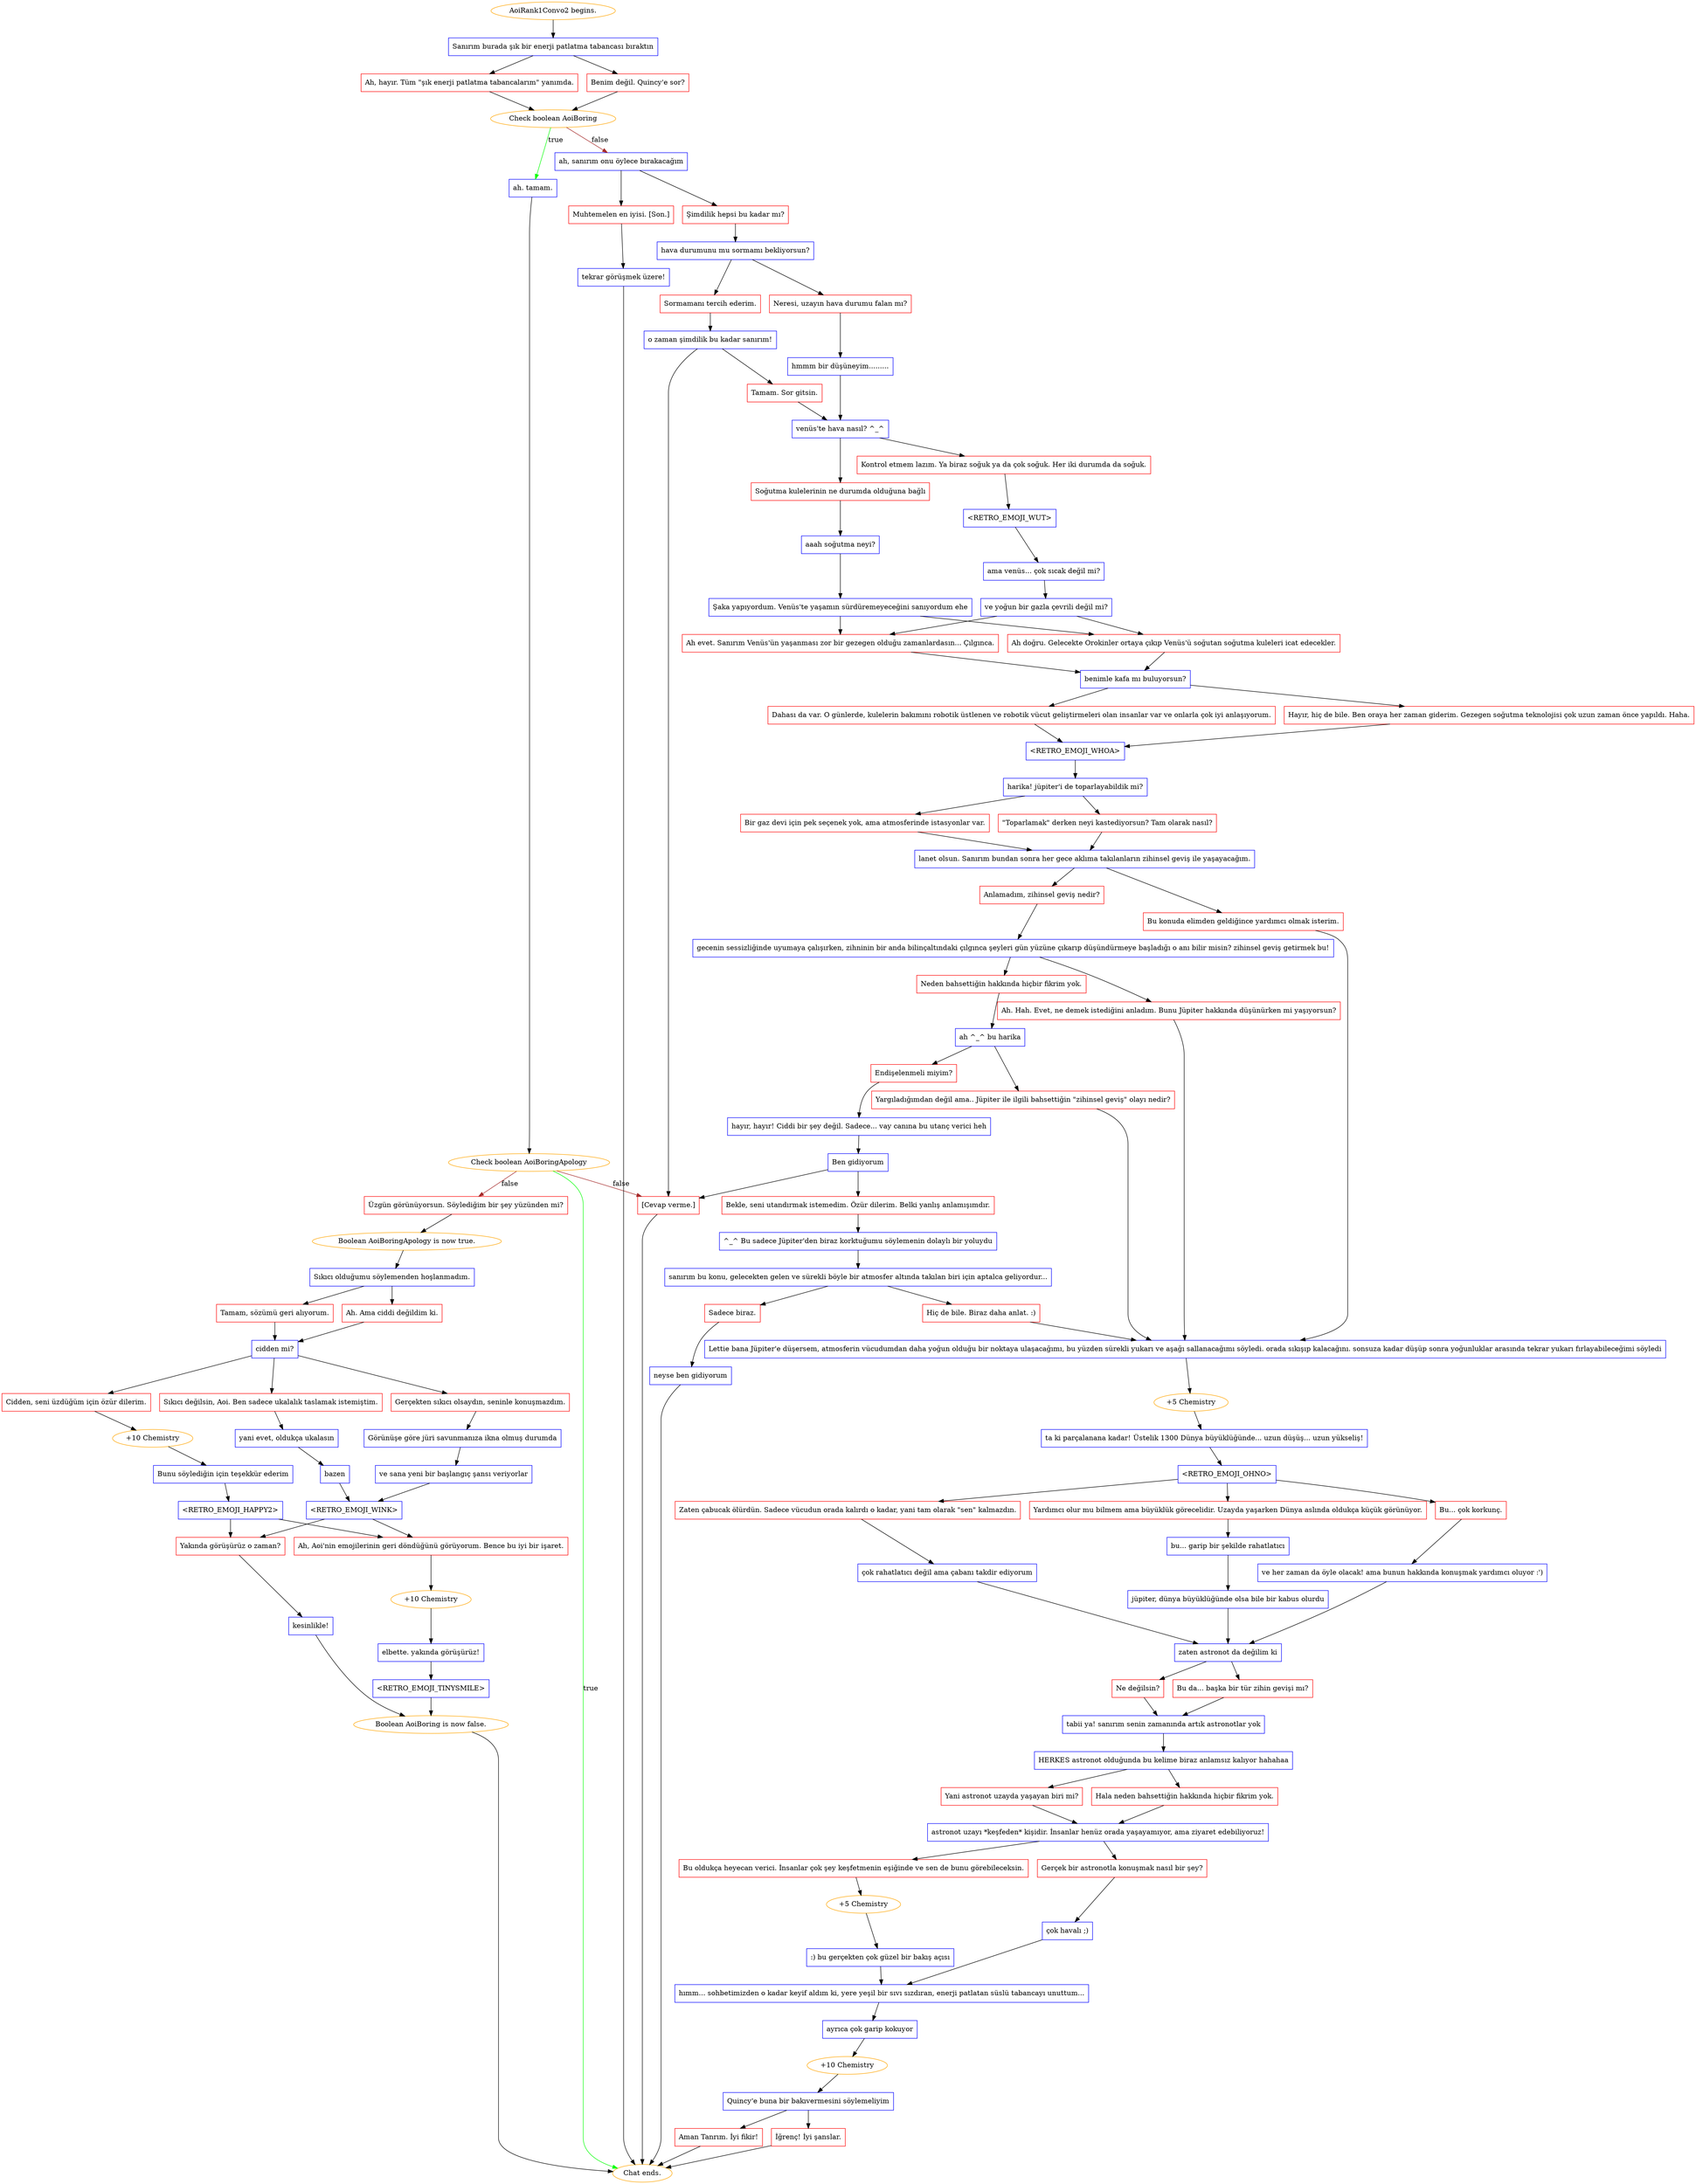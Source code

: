 digraph {
	"AoiRank1Convo2 begins." [color=orange];
		"AoiRank1Convo2 begins." -> j2555741997;
	j2555741997 [label="Sanırım burada şık bir enerji patlatma tabancası bıraktın",shape=box,color=blue];
		j2555741997 -> j3580057311;
		j2555741997 -> j2087312121;
	j3580057311 [label="Ah, hayır. Tüm \"şık enerji patlatma tabancalarım\" yanımda.",shape=box,color=red];
		j3580057311 -> j1717996206;
	j2087312121 [label="Benim değil. Quincy'e sor?",shape=box,color=red];
		j2087312121 -> j1717996206;
	j1717996206 [label="Check boolean AoiBoring",color=orange];
		j1717996206 -> j3102555099 [label=true,color=green];
		j1717996206 -> j3823079262 [label=false,color=brown];
	j3102555099 [label="ah. tamam.",shape=box,color=blue];
		j3102555099 -> j2507467571;
	j3823079262 [label="ah, sanırım onu öylece bırakacağım",shape=box,color=blue];
		j3823079262 -> j1826010075;
		j3823079262 -> j1146453789;
	j2507467571 [label="Check boolean AoiBoringApology",color=orange];
		j2507467571 -> "Chat ends." [label=true,color=green];
		j2507467571 -> j3442920174 [label=false,color=brown];
		j2507467571 -> j2482094916 [label=false,color=brown];
	j1826010075 [label="Şimdilik hepsi bu kadar mı?",shape=box,color=red];
		j1826010075 -> j3316705758;
	j1146453789 [label="Muhtemelen en iyisi. [Son.]",shape=box,color=red];
		j1146453789 -> j4803292;
	"Chat ends." [color=orange];
	j3442920174 [label="Üzgün görünüyorsun. Söylediğim bir şey yüzünden mi?",shape=box,color=red];
		j3442920174 -> j2292031527;
	j2482094916 [label="[Cevap verme.]",shape=box,color=red];
		j2482094916 -> "Chat ends.";
	j3316705758 [label="hava durumunu mu sormamı bekliyorsun?",shape=box,color=blue];
		j3316705758 -> j1877837151;
		j3316705758 -> j2137758852;
	j4803292 [label="tekrar görüşmek üzere!",shape=box,color=blue];
		j4803292 -> "Chat ends.";
	j2292031527 [label="Boolean AoiBoringApology is now true.",color=orange];
		j2292031527 -> j3994721482;
	j1877837151 [label="Neresi, uzayın hava durumu falan mı?",shape=box,color=red];
		j1877837151 -> j2687321739;
	j2137758852 [label="Sormamanı tercih ederim.",shape=box,color=red];
		j2137758852 -> j661654563;
	j3994721482 [label="Sıkıcı olduğumu söylemenden hoşlanmadım.",shape=box,color=blue];
		j3994721482 -> j1678987277;
		j3994721482 -> j1377284919;
	j2687321739 [label="hmmm bir düşüneyim.........",shape=box,color=blue];
		j2687321739 -> j565468772;
	j661654563 [label="o zaman şimdilik bu kadar sanırım!",shape=box,color=blue];
		j661654563 -> j2283591061;
		j661654563 -> j2482094916;
	j1678987277 [label="Ah. Ama ciddi değildim ki.",shape=box,color=red];
		j1678987277 -> j960304605;
	j1377284919 [label="Tamam, sözümü geri alıyorum.",shape=box,color=red];
		j1377284919 -> j960304605;
	j565468772 [label="venüs'te hava nasıl? ^_^",shape=box,color=blue];
		j565468772 -> j1785372262;
		j565468772 -> j3345614174;
	j2283591061 [label="Tamam. Sor gitsin.",shape=box,color=red];
		j2283591061 -> j565468772;
	j960304605 [label="cidden mi?",shape=box,color=blue];
		j960304605 -> j3898768680;
		j960304605 -> j920788081;
		j960304605 -> j3644657972;
	j1785372262 [label="Soğutma kulelerinin ne durumda olduğuna bağlı",shape=box,color=red];
		j1785372262 -> j994943837;
	j3345614174 [label="Kontrol etmem lazım. Ya biraz soğuk ya da çok soğuk. Her iki durumda da soğuk.",shape=box,color=red];
		j3345614174 -> j2752929970;
	j3898768680 [label="Cidden, seni üzdüğüm için özür dilerim.",shape=box,color=red];
		j3898768680 -> j2966869264;
	j920788081 [label="Sıkıcı değilsin, Aoi. Ben sadece ukalalık taslamak istemiştim.",shape=box,color=red];
		j920788081 -> j1991769380;
	j3644657972 [label="Gerçekten sıkıcı olsaydın, seninle konuşmazdım.",shape=box,color=red];
		j3644657972 -> j1238567132;
	j994943837 [label="aaah soğutma neyi?",shape=box,color=blue];
		j994943837 -> j3647631231;
	j2752929970 [label="<RETRO_EMOJI_WUT>",shape=box,color=blue];
		j2752929970 -> j2809780870;
	j2966869264 [label="+10 Chemistry",color=orange];
		j2966869264 -> j976382641;
	j1991769380 [label="yani evet, oldukça ukalasın",shape=box,color=blue];
		j1991769380 -> j3877834839;
	j1238567132 [label="Görünüşe göre jüri savunmanıza ikna olmuş durumda",shape=box,color=blue];
		j1238567132 -> j3203489210;
	j3647631231 [label="Şaka yapıyordum. Venüs'te yaşamın sürdüremeyeceğini sanıyordum ehe",shape=box,color=blue];
		j3647631231 -> j2418257269;
		j3647631231 -> j1100640215;
	j2809780870 [label="ama venüs... çok sıcak değil mi?",shape=box,color=blue];
		j2809780870 -> j149750812;
	j976382641 [label="Bunu söylediğin için teşekkür ederim",shape=box,color=blue];
		j976382641 -> j2657560192;
	j3877834839 [label="bazen",shape=box,color=blue];
		j3877834839 -> j3097585450;
	j3203489210 [label="ve sana yeni bir başlangıç şansı veriyorlar",shape=box,color=blue];
		j3203489210 -> j3097585450;
	j2418257269 [label="Ah evet. Sanırım Venüs'ün yaşanması zor bir gezegen olduğu zamanlardasın... Çılgınca.",shape=box,color=red];
		j2418257269 -> j2325101964;
	j1100640215 [label="Ah doğru. Gelecekte Orokinler ortaya çıkıp Venüs'ü soğutan soğutma kuleleri icat edecekler.",shape=box,color=red];
		j1100640215 -> j2325101964;
	j149750812 [label="ve yoğun bir gazla çevrili değil mi?",shape=box,color=blue];
		j149750812 -> j2418257269;
		j149750812 -> j1100640215;
	j2657560192 [label="<RETRO_EMOJI_HAPPY2>",shape=box,color=blue];
		j2657560192 -> j1009603135;
		j2657560192 -> j2393634203;
	j3097585450 [label="<RETRO_EMOJI_WINK>",shape=box,color=blue];
		j3097585450 -> j1009603135;
		j3097585450 -> j2393634203;
	j2325101964 [label="benimle kafa mı buluyorsun?",shape=box,color=blue];
		j2325101964 -> j2228784915;
		j2325101964 -> j3578550039;
	j1009603135 [label="Yakında görüşürüz o zaman?",shape=box,color=red];
		j1009603135 -> j2912027951;
	j2393634203 [label="Ah, Aoi'nin emojilerinin geri döndüğünü görüyorum. Bence bu iyi bir işaret.",shape=box,color=red];
		j2393634203 -> j1173977084;
	j2228784915 [label="Dahası da var. O günlerde, kulelerin bakımını robotik üstlenen ve robotik vücut geliştirmeleri olan insanlar var ve onlarla çok iyi anlaşıyorum.",shape=box,color=red];
		j2228784915 -> j3797856029;
	j3578550039 [label="Hayır, hiç de bile. Ben oraya her zaman giderim. Gezegen soğutma teknolojisi çok uzun zaman önce yapıldı. Haha.",shape=box,color=red];
		j3578550039 -> j3797856029;
	j2912027951 [label="kesinlikle!",shape=box,color=blue];
		j2912027951 -> j2581611291;
	j1173977084 [label="+10 Chemistry",color=orange];
		j1173977084 -> j3342472452;
	j3797856029 [label="<RETRO_EMOJI_WHOA>",shape=box,color=blue];
		j3797856029 -> j2853148368;
	j2581611291 [label="Boolean AoiBoring is now false.",color=orange];
		j2581611291 -> "Chat ends.";
	j3342472452 [label="elbette. yakında görüşürüz!",shape=box,color=blue];
		j3342472452 -> j153386734;
	j2853148368 [label="harika! jüpiter'i de toparlayabildik mi?",shape=box,color=blue];
		j2853148368 -> j1581950046;
		j2853148368 -> j59923528;
	j153386734 [label="<RETRO_EMOJI_TINYSMILE>",shape=box,color=blue];
		j153386734 -> j2581611291;
	j1581950046 [label="Bir gaz devi için pek seçenek yok, ama atmosferinde istasyonlar var.",shape=box,color=red];
		j1581950046 -> j4129040304;
	j59923528 [label="\"Toparlamak\" derken neyi kastediyorsun? Tam olarak nasıl?",shape=box,color=red];
		j59923528 -> j4129040304;
	j4129040304 [label="lanet olsun. Sanırım bundan sonra her gece aklıma takılanların zihinsel geviş ile yaşayacağım.",shape=box,color=blue];
		j4129040304 -> j1594423055;
		j4129040304 -> j1038450724;
	j1594423055 [label="Bu konuda elimden geldiğince yardımcı olmak isterim.",shape=box,color=red];
		j1594423055 -> j794454935;
	j1038450724 [label="Anlamadım, zihinsel geviş nedir?",shape=box,color=red];
		j1038450724 -> j165700534;
	j794454935 [label="Lettie bana Jüpiter'e düşersem, atmosferin vücudumdan daha yoğun olduğu bir noktaya ulaşacağımı, bu yüzden sürekli yukarı ve aşağı sallanacağımı söyledi. orada sıkışıp kalacağını. sonsuza kadar düşüp sonra yoğunluklar arasında tekrar yukarı fırlayabileceğimi söyledi",shape=box,color=blue];
		j794454935 -> j3701369630;
	j165700534 [label="gecenin sessizliğinde uyumaya çalışırken, zihninin bir anda bilinçaltındaki çılgınca şeyleri gün yüzüne çıkarıp düşündürmeye başladığı o anı bilir misin? zihinsel geviş getirmek bu!",shape=box,color=blue];
		j165700534 -> j230750996;
		j165700534 -> j1122842193;
	j3701369630 [label="+5 Chemistry",color=orange];
		j3701369630 -> j3869656726;
	j230750996 [label="Ah. Hah. Evet, ne demek istediğini anladım. Bunu Jüpiter hakkında düşünürken mi yaşıyorsun?",shape=box,color=red];
		j230750996 -> j794454935;
	j1122842193 [label="Neden bahsettiğin hakkında hiçbir fikrim yok.",shape=box,color=red];
		j1122842193 -> j3195565410;
	j3869656726 [label="ta ki parçalanana kadar! Üstelik 1300 Dünya büyüklüğünde... uzun düşüş... uzun yükseliş!",shape=box,color=blue];
		j3869656726 -> j2783449782;
	j3195565410 [label="ah ^_^ bu harika",shape=box,color=blue];
		j3195565410 -> j2034067813;
		j3195565410 -> j3809169442;
	j2783449782 [label="<RETRO_EMOJI_OHNO>",shape=box,color=blue];
		j2783449782 -> j1685895470;
		j2783449782 -> j2213039928;
		j2783449782 -> j2949069912;
	j2034067813 [label="Yargıladığımdan değil ama.. Jüpiter ile ilgili bahsettiğin \"zihinsel geviş\" olayı nedir?",shape=box,color=red];
		j2034067813 -> j794454935;
	j3809169442 [label="Endişelenmeli miyim?",shape=box,color=red];
		j3809169442 -> j3738335392;
	j1685895470 [label="Bu... çok korkunç.",shape=box,color=red];
		j1685895470 -> j3253783345;
	j2213039928 [label="Zaten çabucak ölürdün. Sadece vücudun orada kalırdı o kadar, yani tam olarak \"sen\" kalmazdın.",shape=box,color=red];
		j2213039928 -> j1618815732;
	j2949069912 [label="Yardımcı olur mu bilmem ama büyüklük görecelidir. Uzayda yaşarken Dünya aslında oldukça küçük görünüyor.",shape=box,color=red];
		j2949069912 -> j3533504798;
	j3738335392 [label="hayır, hayır! Ciddi bir şey değil. Sadece... vay canına bu utanç verici heh",shape=box,color=blue];
		j3738335392 -> j543004056;
	j3253783345 [label="ve her zaman da öyle olacak! ama bunun hakkında konuşmak yardımcı oluyor :')",shape=box,color=blue];
		j3253783345 -> j3317805873;
	j1618815732 [label="çok rahatlatıcı değil ama çabanı takdir ediyorum",shape=box,color=blue];
		j1618815732 -> j3317805873;
	j3533504798 [label="bu... garip bir şekilde rahatlatıcı",shape=box,color=blue];
		j3533504798 -> j3061761993;
	j543004056 [label="Ben gidiyorum",shape=box,color=blue];
		j543004056 -> j263042667;
		j543004056 -> j2482094916;
	j3317805873 [label="zaten astronot da değilim ki",shape=box,color=blue];
		j3317805873 -> j592079498;
		j3317805873 -> j959227746;
	j3061761993 [label="jüpiter, dünya büyüklüğünde olsa bile bir kabus olurdu",shape=box,color=blue];
		j3061761993 -> j3317805873;
	j263042667 [label="Bekle, seni utandırmak istemedim. Özür dilerim. Belki yanlış anlamışımdır.",shape=box,color=red];
		j263042667 -> j2231423263;
	j592079498 [label="Ne değilsin?",shape=box,color=red];
		j592079498 -> j2266909334;
	j959227746 [label="Bu da... başka bir tür zihin gevişi mı?",shape=box,color=red];
		j959227746 -> j2266909334;
	j2231423263 [label="^_^ Bu sadece Jüpiter'den biraz korktuğumu söylemenin dolaylı bir yoluydu",shape=box,color=blue];
		j2231423263 -> j3371676456;
	j2266909334 [label="tabii ya! sanırım senin zamanında artık astronotlar yok",shape=box,color=blue];
		j2266909334 -> j1459825895;
	j3371676456 [label="sanırım bu konu, gelecekten gelen ve sürekli böyle bir atmosfer altında takılan biri için aptalca geliyordur...",shape=box,color=blue];
		j3371676456 -> j962930568;
		j3371676456 -> j623622825;
	j1459825895 [label="HERKES astronot olduğunda bu kelime biraz anlamsız kalıyor hahahaa",shape=box,color=blue];
		j1459825895 -> j3902884474;
		j1459825895 -> j3831972184;
	j962930568 [label="Hiç de bile. Biraz daha anlat. :)",shape=box,color=red];
		j962930568 -> j794454935;
	j623622825 [label="Sadece biraz.",shape=box,color=red];
		j623622825 -> j2682375894;
	j3902884474 [label="Yani astronot uzayda yaşayan biri mi?",shape=box,color=red];
		j3902884474 -> j182295619;
	j3831972184 [label="Hala neden bahsettiğin hakkında hiçbir fikrim yok.",shape=box,color=red];
		j3831972184 -> j182295619;
	j2682375894 [label="neyse ben gidiyorum",shape=box,color=blue];
		j2682375894 -> "Chat ends.";
	j182295619 [label="astronot uzayı *keşfeden* kişidir. İnsanlar henüz orada yaşayamıyor, ama ziyaret edebiliyoruz!",shape=box,color=blue];
		j182295619 -> j128761957;
		j182295619 -> j3710669733;
	j128761957 [label="Bu oldukça heyecan verici. İnsanlar çok şey keşfetmenin eşiğinde ve sen de bunu görebileceksin.",shape=box,color=red];
		j128761957 -> j3637977430;
	j3710669733 [label="Gerçek bir astronotla konuşmak nasıl bir şey?",shape=box,color=red];
		j3710669733 -> j291982386;
	j3637977430 [label="+5 Chemistry",color=orange];
		j3637977430 -> j4215542246;
	j291982386 [label="çok havalı ;)",shape=box,color=blue];
		j291982386 -> j4243730737;
	j4215542246 [label=":) bu gerçekten çok güzel bir bakış açısı",shape=box,color=blue];
		j4215542246 -> j4243730737;
	j4243730737 [label="hımm... sohbetimizden o kadar keyif aldım ki, yere yeşil bir sıvı sızdıran, enerji patlatan süslü tabancayı unuttum...",shape=box,color=blue];
		j4243730737 -> j1854117580;
	j1854117580 [label="ayrıca çok garip kokuyor",shape=box,color=blue];
		j1854117580 -> j2029379634;
	j2029379634 [label="+10 Chemistry",color=orange];
		j2029379634 -> j2828864745;
	j2828864745 [label="Quincy'e buna bir bakıvermesini söylemeliyim",shape=box,color=blue];
		j2828864745 -> j1461466974;
		j2828864745 -> j2187420848;
	j1461466974 [label="İğrenç! İyi şanslar.",shape=box,color=red];
		j1461466974 -> "Chat ends.";
	j2187420848 [label="Aman Tanrım. İyi fikir!",shape=box,color=red];
		j2187420848 -> "Chat ends.";
}